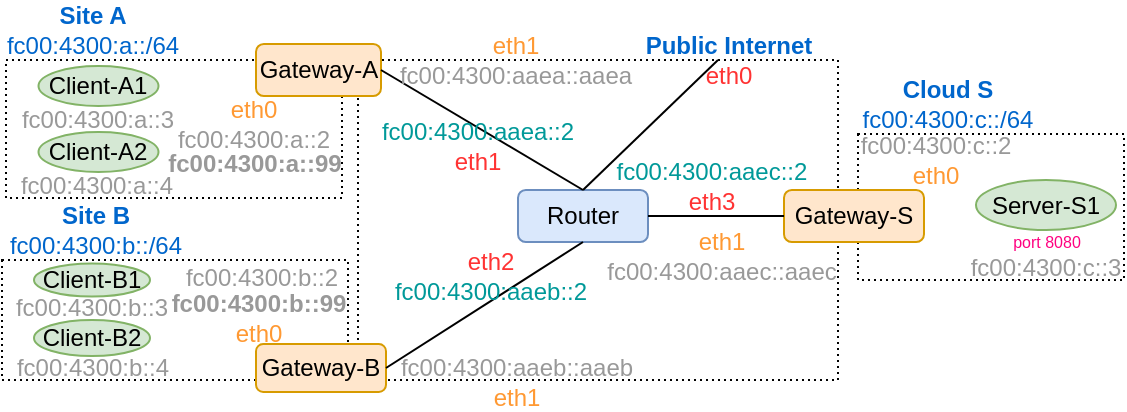 <mxfile version="20.8.23" type="device"><diagram id="-L3iBQajqbCqiKy16nGl" name="Page-1"><mxGraphModel dx="808" dy="455" grid="1" gridSize="10" guides="1" tooltips="1" connect="1" arrows="1" fold="1" page="1" pageScale="1" pageWidth="827" pageHeight="1169" math="0" shadow="0"><root><mxCell id="0"/><mxCell id="1" parent="0"/><mxCell id="aXKypCnKO94ALb1SA6uv-12" value="" style="verticalLabelPosition=bottom;verticalAlign=top;html=1;shape=mxgraph.basic.rect;fillColor2=none;strokeWidth=1;size=20;indent=5;dashed=1;dashPattern=1 2;" parent="1" vertex="1"><mxGeometry x="483" y="227" width="133" height="73" as="geometry"/></mxCell><mxCell id="aXKypCnKO94ALb1SA6uv-3" value="" style="verticalLabelPosition=bottom;verticalAlign=top;html=1;shape=mxgraph.basic.rect;fillColor2=none;strokeWidth=1;size=20;indent=5;dashed=1;dashPattern=1 2;" parent="1" vertex="1"><mxGeometry x="57" y="190" width="168" height="69" as="geometry"/></mxCell><mxCell id="aXKypCnKO94ALb1SA6uv-1" value="Client-A1" style="ellipse;whiteSpace=wrap;html=1;fillColor=#d5e8d4;strokeColor=#82b366;" parent="1" vertex="1"><mxGeometry x="73.25" y="193" width="60" height="20" as="geometry"/></mxCell><mxCell id="aXKypCnKO94ALb1SA6uv-2" value="Client-A2" style="ellipse;whiteSpace=wrap;html=1;fillColor=#d5e8d4;strokeColor=#82b366;" parent="1" vertex="1"><mxGeometry x="73.25" y="226" width="60" height="20" as="geometry"/></mxCell><mxCell id="aXKypCnKO94ALb1SA6uv-4" value="" style="verticalLabelPosition=bottom;verticalAlign=top;html=1;shape=mxgraph.basic.rect;fillColor2=none;strokeWidth=1;size=20;indent=5;dashed=1;dashPattern=1 2;" parent="1" vertex="1"><mxGeometry x="55" y="290" width="173" height="60" as="geometry"/></mxCell><mxCell id="aXKypCnKO94ALb1SA6uv-5" value="Client-B1" style="ellipse;whiteSpace=wrap;html=1;fillColor=#d5e8d4;strokeColor=#82b366;" parent="1" vertex="1"><mxGeometry x="71" y="291.75" width="58" height="16.5" as="geometry"/></mxCell><mxCell id="aXKypCnKO94ALb1SA6uv-6" value="Client-B2" style="ellipse;whiteSpace=wrap;html=1;fillColor=#d5e8d4;strokeColor=#82b366;" parent="1" vertex="1"><mxGeometry x="71" y="320" width="58" height="18" as="geometry"/></mxCell><mxCell id="aXKypCnKO94ALb1SA6uv-13" value="" style="verticalLabelPosition=bottom;verticalAlign=top;html=1;shape=mxgraph.basic.rect;fillColor2=none;strokeWidth=1;size=20;indent=5;dashed=1;dashPattern=1 2;" parent="1" vertex="1"><mxGeometry x="233" y="190" width="240" height="160" as="geometry"/></mxCell><mxCell id="aXKypCnKO94ALb1SA6uv-7" value="Gateway-A" style="rounded=1;whiteSpace=wrap;html=1;fillColor=#ffe6cc;strokeColor=#d79b00;" parent="1" vertex="1"><mxGeometry x="182" y="182" width="62.5" height="26" as="geometry"/></mxCell><mxCell id="aXKypCnKO94ALb1SA6uv-8" value="Gateway-B" style="rounded=1;whiteSpace=wrap;html=1;fillColor=#ffe6cc;strokeColor=#d79b00;" parent="1" vertex="1"><mxGeometry x="182" y="332" width="65" height="24" as="geometry"/></mxCell><mxCell id="aXKypCnKO94ALb1SA6uv-9" value="Router" style="rounded=1;whiteSpace=wrap;html=1;fillColor=#dae8fc;strokeColor=#6c8ebf;" parent="1" vertex="1"><mxGeometry x="313" y="255" width="65" height="26" as="geometry"/></mxCell><mxCell id="aXKypCnKO94ALb1SA6uv-10" value="Gateway-S" style="rounded=1;whiteSpace=wrap;html=1;fillColor=#ffe6cc;strokeColor=#d79b00;" parent="1" vertex="1"><mxGeometry x="446" y="255" width="70" height="26" as="geometry"/></mxCell><mxCell id="aXKypCnKO94ALb1SA6uv-11" value="Server-S1" style="ellipse;whiteSpace=wrap;html=1;fillColor=#d5e8d4;strokeColor=#82b366;" parent="1" vertex="1"><mxGeometry x="542" y="250" width="70" height="25" as="geometry"/></mxCell><mxCell id="aXKypCnKO94ALb1SA6uv-14" value="" style="endArrow=none;html=1;rounded=0;exitX=1;exitY=0.5;exitDx=0;exitDy=0;entryX=0.5;entryY=1;entryDx=0;entryDy=0;" parent="1" source="aXKypCnKO94ALb1SA6uv-8" target="aXKypCnKO94ALb1SA6uv-9" edge="1"><mxGeometry width="50" height="50" relative="1" as="geometry"><mxPoint x="433" y="330" as="sourcePoint"/><mxPoint x="483" y="280" as="targetPoint"/></mxGeometry></mxCell><mxCell id="aXKypCnKO94ALb1SA6uv-15" value="" style="endArrow=none;html=1;rounded=0;exitX=1;exitY=0.5;exitDx=0;exitDy=0;entryX=0;entryY=0.5;entryDx=0;entryDy=0;" parent="1" source="aXKypCnKO94ALb1SA6uv-9" target="aXKypCnKO94ALb1SA6uv-10" edge="1"><mxGeometry width="50" height="50" relative="1" as="geometry"><mxPoint x="331.48" y="371.02" as="sourcePoint"/><mxPoint x="423" y="290" as="targetPoint"/></mxGeometry></mxCell><mxCell id="aXKypCnKO94ALb1SA6uv-16" value="" style="endArrow=none;html=1;rounded=0;entryX=0.5;entryY=0;entryDx=0;entryDy=0;exitX=1;exitY=0.5;exitDx=0;exitDy=0;" parent="1" source="aXKypCnKO94ALb1SA6uv-7" target="aXKypCnKO94ALb1SA6uv-9" edge="1"><mxGeometry width="50" height="50" relative="1" as="geometry"><mxPoint x="312" y="221" as="sourcePoint"/><mxPoint x="412" y="237" as="targetPoint"/></mxGeometry></mxCell><mxCell id="aXKypCnKO94ALb1SA6uv-17" value="&lt;b&gt;Site A&lt;/b&gt;&lt;br&gt;fc00:4300:a::/64" style="text;html=1;strokeColor=none;fillColor=none;align=center;verticalAlign=middle;whiteSpace=wrap;rounded=0;fontColor=#0066CC;" parent="1" vertex="1"><mxGeometry x="57" y="160" width="87.25" height="30" as="geometry"/></mxCell><mxCell id="aXKypCnKO94ALb1SA6uv-18" value="&lt;b&gt;Site B&lt;/b&gt;&lt;br&gt;fc00:4300:b::/64" style="text;html=1;strokeColor=none;fillColor=none;align=center;verticalAlign=middle;whiteSpace=wrap;rounded=0;fontColor=#0066CC;" parent="1" vertex="1"><mxGeometry x="57" y="259.75" width="90" height="30" as="geometry"/></mxCell><mxCell id="aXKypCnKO94ALb1SA6uv-20" value="&lt;span style=&quot;border-color: var(--border-color);&quot;&gt;&lt;b&gt;Public Internet&lt;/b&gt;&lt;br&gt;&lt;font color=&quot;#ff3333&quot;&gt;eth0&lt;/font&gt;&lt;br&gt;&lt;/span&gt;" style="text;html=1;strokeColor=none;fillColor=none;align=center;verticalAlign=middle;whiteSpace=wrap;rounded=0;fontColor=#0066CC;" parent="1" vertex="1"><mxGeometry x="371" y="180" width="95" height="20" as="geometry"/></mxCell><mxCell id="aXKypCnKO94ALb1SA6uv-21" value="" style="endArrow=none;html=1;rounded=0;exitX=0.5;exitY=0;exitDx=0;exitDy=0;" parent="1" source="aXKypCnKO94ALb1SA6uv-9" edge="1"><mxGeometry width="50" height="50" relative="1" as="geometry"><mxPoint x="331.48" y="371.02" as="sourcePoint"/><mxPoint x="413" y="190" as="targetPoint"/></mxGeometry></mxCell><mxCell id="aXKypCnKO94ALb1SA6uv-22" value="&lt;b&gt;Cloud S&lt;br&gt;&lt;/b&gt;fc00:4300:c::/64" style="text;html=1;strokeColor=none;fillColor=none;align=center;verticalAlign=middle;whiteSpace=wrap;rounded=0;fontColor=#0066CC;" parent="1" vertex="1"><mxGeometry x="483" y="197" width="90" height="30" as="geometry"/></mxCell><mxCell id="aXKypCnKO94ALb1SA6uv-23" value="fc00:4300:a::3" style="text;html=1;strokeColor=none;fillColor=none;align=center;verticalAlign=middle;whiteSpace=wrap;rounded=0;fontColor=#999999;" parent="1" vertex="1"><mxGeometry x="73" y="217" width="59.75" height="6" as="geometry"/></mxCell><mxCell id="aXKypCnKO94ALb1SA6uv-24" value="fc00:4300:a::4" style="text;html=1;strokeColor=none;fillColor=none;align=center;verticalAlign=middle;whiteSpace=wrap;rounded=0;fontColor=#999999;" parent="1" vertex="1"><mxGeometry x="71.5" y="250" width="61" height="5" as="geometry"/></mxCell><mxCell id="aXKypCnKO94ALb1SA6uv-25" value="fc00:4300:b::3" style="text;html=1;strokeColor=none;fillColor=none;align=center;verticalAlign=middle;whiteSpace=wrap;rounded=0;fontColor=#999999;" parent="1" vertex="1"><mxGeometry x="76" y="310" width="48" height="8" as="geometry"/></mxCell><mxCell id="aXKypCnKO94ALb1SA6uv-26" value="fc00:4300:b::4" style="text;html=1;strokeColor=none;fillColor=none;align=center;verticalAlign=middle;whiteSpace=wrap;rounded=0;fontColor=#999999;" parent="1" vertex="1"><mxGeometry x="76.75" y="340.5" width="46.5" height="7" as="geometry"/></mxCell><mxCell id="aXKypCnKO94ALb1SA6uv-27" value="fc00:4300:c::3" style="text;html=1;strokeColor=none;fillColor=none;align=center;verticalAlign=middle;whiteSpace=wrap;rounded=0;fontColor=#999999;" parent="1" vertex="1"><mxGeometry x="551" y="289.75" width="52" height="8.25" as="geometry"/></mxCell><mxCell id="aXKypCnKO94ALb1SA6uv-28" value="&lt;font color=&quot;#ff9933&quot;&gt;eth0&lt;br&gt;&lt;/font&gt;fc00:4300:a::2" style="text;html=1;strokeColor=none;fillColor=none;align=center;verticalAlign=middle;whiteSpace=wrap;rounded=0;fontColor=#999999;" parent="1" vertex="1"><mxGeometry x="152" y="212" width="58" height="20" as="geometry"/></mxCell><mxCell id="aXKypCnKO94ALb1SA6uv-29" value="fc00:4300:b::2" style="text;html=1;strokeColor=none;fillColor=none;align=center;verticalAlign=middle;whiteSpace=wrap;rounded=0;fontColor=#999999;" parent="1" vertex="1"><mxGeometry x="156.25" y="289" width="58" height="20" as="geometry"/></mxCell><mxCell id="aXKypCnKO94ALb1SA6uv-30" value="fc00:4300:c::2&lt;br&gt;&lt;span style=&quot;color: rgb(255, 153, 51);&quot;&gt;eth0&lt;/span&gt;" style="text;html=1;strokeColor=none;fillColor=none;align=center;verticalAlign=middle;whiteSpace=wrap;rounded=0;fontColor=#999999;" parent="1" vertex="1"><mxGeometry x="493" y="230" width="58" height="20" as="geometry"/></mxCell><mxCell id="aXKypCnKO94ALb1SA6uv-31" value="fc00:4300:aaea::2&lt;br&gt;&lt;font color=&quot;#ff3333&quot;&gt;eth1&lt;/font&gt;" style="text;html=1;strokeColor=none;fillColor=none;align=center;verticalAlign=middle;whiteSpace=wrap;rounded=0;fontColor=#009999;" parent="1" vertex="1"><mxGeometry x="243" y="222.5" width="100" height="20" as="geometry"/></mxCell><mxCell id="aXKypCnKO94ALb1SA6uv-34" value="&lt;font color=&quot;#ff3333&quot;&gt;eth2&lt;/font&gt;&lt;br&gt;fc00:4300:aaeb::2" style="text;html=1;strokeColor=none;fillColor=none;align=center;verticalAlign=middle;whiteSpace=wrap;rounded=0;fontColor=#009999;" parent="1" vertex="1"><mxGeometry x="250" y="288.25" width="99" height="20" as="geometry"/></mxCell><mxCell id="aXKypCnKO94ALb1SA6uv-35" value="fc00:4300:aaec::2&lt;br&gt;&lt;font color=&quot;#ff3333&quot;&gt;eth3&lt;/font&gt;" style="text;html=1;strokeColor=none;fillColor=none;align=center;verticalAlign=middle;whiteSpace=wrap;rounded=0;fontColor=#009999;" parent="1" vertex="1"><mxGeometry x="359.5" y="242.5" width="99.5" height="20" as="geometry"/></mxCell><mxCell id="aXKypCnKO94ALb1SA6uv-37" value="&lt;span style=&quot;color: rgb(255, 153, 51);&quot;&gt;eth1&lt;/span&gt;&lt;br&gt;fc00:4300:aaec::aaec" style="text;html=1;strokeColor=none;fillColor=none;align=center;verticalAlign=middle;whiteSpace=wrap;rounded=0;fontColor=#999999;" parent="1" vertex="1"><mxGeometry x="380" y="278" width="70" height="20" as="geometry"/></mxCell><mxCell id="aXKypCnKO94ALb1SA6uv-38" value="&lt;span style=&quot;color: rgb(255, 153, 51);&quot;&gt;eth1&lt;/span&gt;&lt;br&gt;fc00:4300:aaea::aaea" style="text;html=1;strokeColor=none;fillColor=none;align=center;verticalAlign=middle;whiteSpace=wrap;rounded=0;fontColor=#999999;" parent="1" vertex="1"><mxGeometry x="253" y="180" width="118" height="20" as="geometry"/></mxCell><mxCell id="aXKypCnKO94ALb1SA6uv-40" value="fc00:4300:aaeb::aaeb&lt;br&gt;&lt;span style=&quot;color: rgb(255, 153, 51);&quot;&gt;eth1&lt;/span&gt;" style="text;html=1;strokeColor=none;fillColor=none;align=center;verticalAlign=middle;whiteSpace=wrap;rounded=0;fontColor=#999999;" parent="1" vertex="1"><mxGeometry x="254" y="340.5" width="117" height="20" as="geometry"/></mxCell><mxCell id="8ddHJlEhwti3hABUpaHy-3" value="&lt;b&gt;fc00:4300:a::99&lt;/b&gt;" style="text;html=1;strokeColor=none;fillColor=none;align=center;verticalAlign=middle;whiteSpace=wrap;rounded=0;fontColor=#999999;" parent="1" vertex="1"><mxGeometry x="150.5" y="232" width="61" height="20" as="geometry"/></mxCell><mxCell id="8ddHJlEhwti3hABUpaHy-4" value="&lt;b&gt;fc00:4300:b::99&lt;/b&gt;&lt;br&gt;&lt;font color=&quot;#ff9933&quot;&gt;eth0&lt;/font&gt;" style="text;html=1;strokeColor=none;fillColor=none;align=center;verticalAlign=middle;whiteSpace=wrap;rounded=0;fontColor=#999999;" parent="1" vertex="1"><mxGeometry x="153.25" y="309" width="61" height="20" as="geometry"/></mxCell><mxCell id="i7L1LLbgNS6fSiVqBptD-4" value="&lt;font style=&quot;font-size: 8px;&quot;&gt;&lt;font style=&quot;font-size: 8px;&quot; color=&quot;#ff0080&quot;&gt;port&amp;nbsp;&lt;/font&gt;&lt;font style=&quot;font-size: 8px;&quot; color=&quot;#ff0080&quot;&gt;8080&lt;/font&gt;&lt;/font&gt;" style="text;html=1;strokeColor=none;fillColor=none;align=center;verticalAlign=middle;whiteSpace=wrap;rounded=0;fontColor=#999999;" parent="1" vertex="1"><mxGeometry x="549.5" y="274" width="55" height="12" as="geometry"/></mxCell></root></mxGraphModel></diagram></mxfile>
